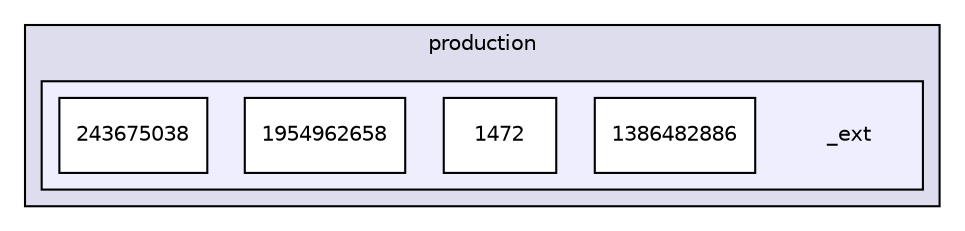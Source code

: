 digraph "C:/Users/mainuser/Desktop/School/SeniorProject/EthKitTCP/TCPIP/CodeFromMicrochip/MPLAB.X/build/XC32-PIC32_ETH_SK_ETH795/production/_ext" {
  compound=true
  node [ fontsize="10", fontname="Helvetica"];
  edge [ labelfontsize="10", labelfontname="Helvetica"];
  subgraph clusterdir_754e662d7138085d5c681855c6378764 {
    graph [ bgcolor="#ddddee", pencolor="black", label="production" fontname="Helvetica", fontsize="10", URL="dir_754e662d7138085d5c681855c6378764.html"]
  subgraph clusterdir_d25b461e07cb6f296d5793db3481a4ea {
    graph [ bgcolor="#eeeeff", pencolor="black", label="" URL="dir_d25b461e07cb6f296d5793db3481a4ea.html"];
    dir_d25b461e07cb6f296d5793db3481a4ea [shape=plaintext label="_ext"];
    dir_28579605f9c0fa6da494d7b004f9cba9 [shape=box label="1386482886" color="black" fillcolor="white" style="filled" URL="dir_28579605f9c0fa6da494d7b004f9cba9.html"];
    dir_a6f41ae344d709c7592033ef458d8094 [shape=box label="1472" color="black" fillcolor="white" style="filled" URL="dir_a6f41ae344d709c7592033ef458d8094.html"];
    dir_de98f3b8ff12b28e98a818331efdbc87 [shape=box label="1954962658" color="black" fillcolor="white" style="filled" URL="dir_de98f3b8ff12b28e98a818331efdbc87.html"];
    dir_b6a28a88d685e128f62cbecaa42c18cd [shape=box label="243675038" color="black" fillcolor="white" style="filled" URL="dir_b6a28a88d685e128f62cbecaa42c18cd.html"];
  }
  }
}
